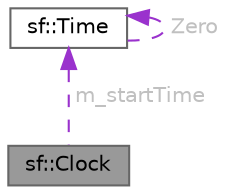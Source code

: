 digraph "sf::Clock"
{
 // INTERACTIVE_SVG=YES
 // LATEX_PDF_SIZE
  bgcolor="transparent";
  edge [fontname=Helvetica,fontsize=10,labelfontname=Helvetica,labelfontsize=10];
  node [fontname=Helvetica,fontsize=10,shape=box,height=0.2,width=0.4];
  Node1 [id="Node000001",label="sf::Clock",height=0.2,width=0.4,color="gray40", fillcolor="grey60", style="filled", fontcolor="black",tooltip="Utility class that measures the elapsed time."];
  Node2 -> Node1 [id="edge1_Node000001_Node000002",dir="back",color="darkorchid3",style="dashed",tooltip=" ",label=" m_startTime",fontcolor="grey" ];
  Node2 [id="Node000002",label="sf::Time",height=0.2,width=0.4,color="gray40", fillcolor="white", style="filled",URL="$a01933.html",tooltip="Represents a time value."];
  Node2 -> Node2 [id="edge2_Node000002_Node000002",dir="back",color="darkorchid3",style="dashed",tooltip=" ",label=" Zero",fontcolor="grey" ];
}
